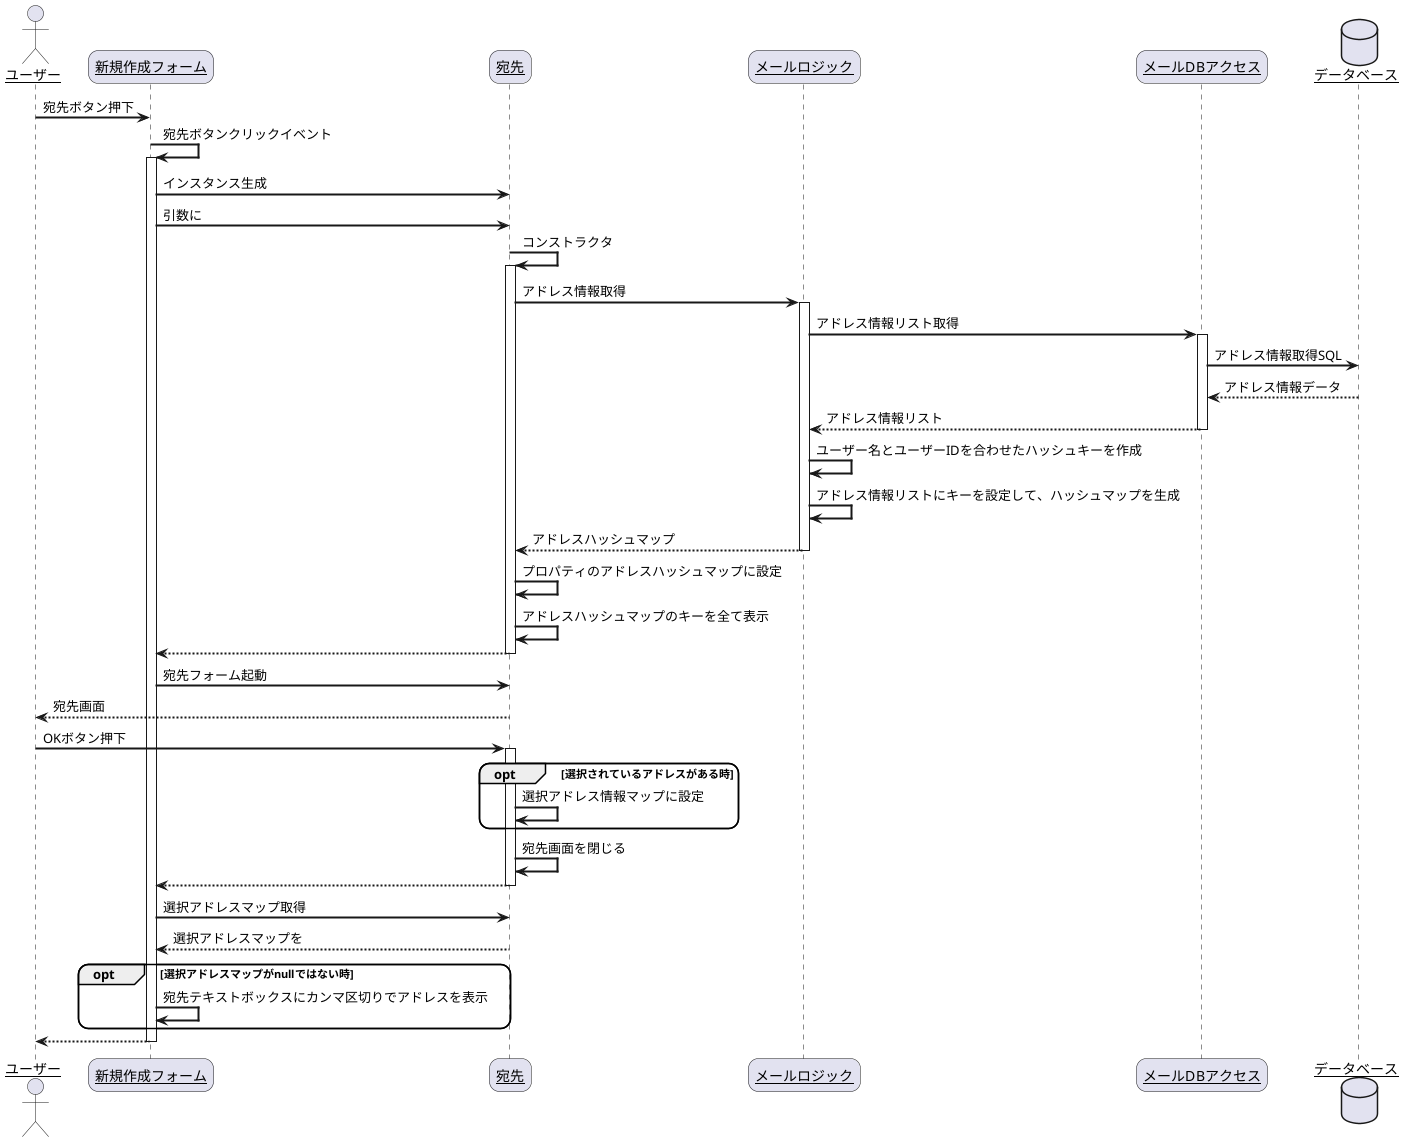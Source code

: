 @startuml
skinparam sequenceArrowThickness 2
skinparam roundcorner 20
skinparam maxmessagesize 60
skinparam sequenceParticipant underline

actor "ユーザー" as user
participant "新規作成フォーム" as mail_create_form
participant "宛先" as adress_form
participant "メールロジック" as mail_logic
participant "メールDBアクセス" as mail_data_acces
database "データベース" as db

user -> mail_create_form: 宛先ボタン押下
mail_create_form -> mail_create_form: 宛先ボタンクリックイベント
activate mail_create_form
mail_create_form -> adress_form: インスタンス生成
mail_create_form -> adress_form: 引数に
adress_form -> adress_form: コンストラクタ
activate adress_form
adress_form -> mail_logic: アドレス情報取得
activate mail_logic
mail_logic -> mail_data_acces: アドレス情報リスト取得
activate mail_data_acces
mail_data_acces -> db: アドレス情報取得SQL
db --> mail_data_acces: アドレス情報データ
mail_data_acces --> mail_logic: アドレス情報リスト
deactivate mail_data_acces
mail_logic -> mail_logic: ユーザー名とユーザーIDを合わせたハッシュキーを作成
mail_logic -> mail_logic: アドレス情報リストにキーを設定して、ハッシュマップを生成
mail_logic --> adress_form: アドレスハッシュマップ
deactivate mail_logic
adress_form -> adress_form: プロパティのアドレスハッシュマップに設定
adress_form -> adress_form: アドレスハッシュマップのキーを全て表示
adress_form --> mail_create_form: 
deactivate adress_form
mail_create_form -> adress_form: 宛先フォーム起動
adress_form --> user: 宛先画面 

user -> adress_form: OKボタン押下
activate adress_form
opt 選択されているアドレスがある時
    adress_form -> adress_form: 選択アドレス情報マップに設定
end
adress_form -> adress_form: 宛先画面を閉じる
adress_form --> mail_create_form: 
deactivate adress_form
mail_create_form -> adress_form: 選択アドレスマップ取得
adress_form --> mail_create_form: 選択アドレスマップを
opt 選択アドレスマップがnullではない時
    mail_create_form -> mail_create_form: 宛先テキストボックスにカンマ区切りでアドレスを表示
end
mail_create_form --> user: 
deactivate mail_create_form

@enduml